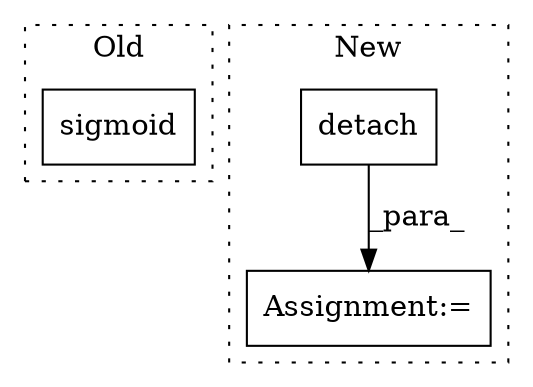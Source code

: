 digraph G {
subgraph cluster0 {
1 [label="sigmoid" a="32" s="2841" l="9" shape="box"];
label = "Old";
style="dotted";
}
subgraph cluster1 {
2 [label="detach" a="32" s="2875" l="8" shape="box"];
3 [label="Assignment:=" a="7" s="2956" l="1" shape="box"];
label = "New";
style="dotted";
}
2 -> 3 [label="_para_"];
}